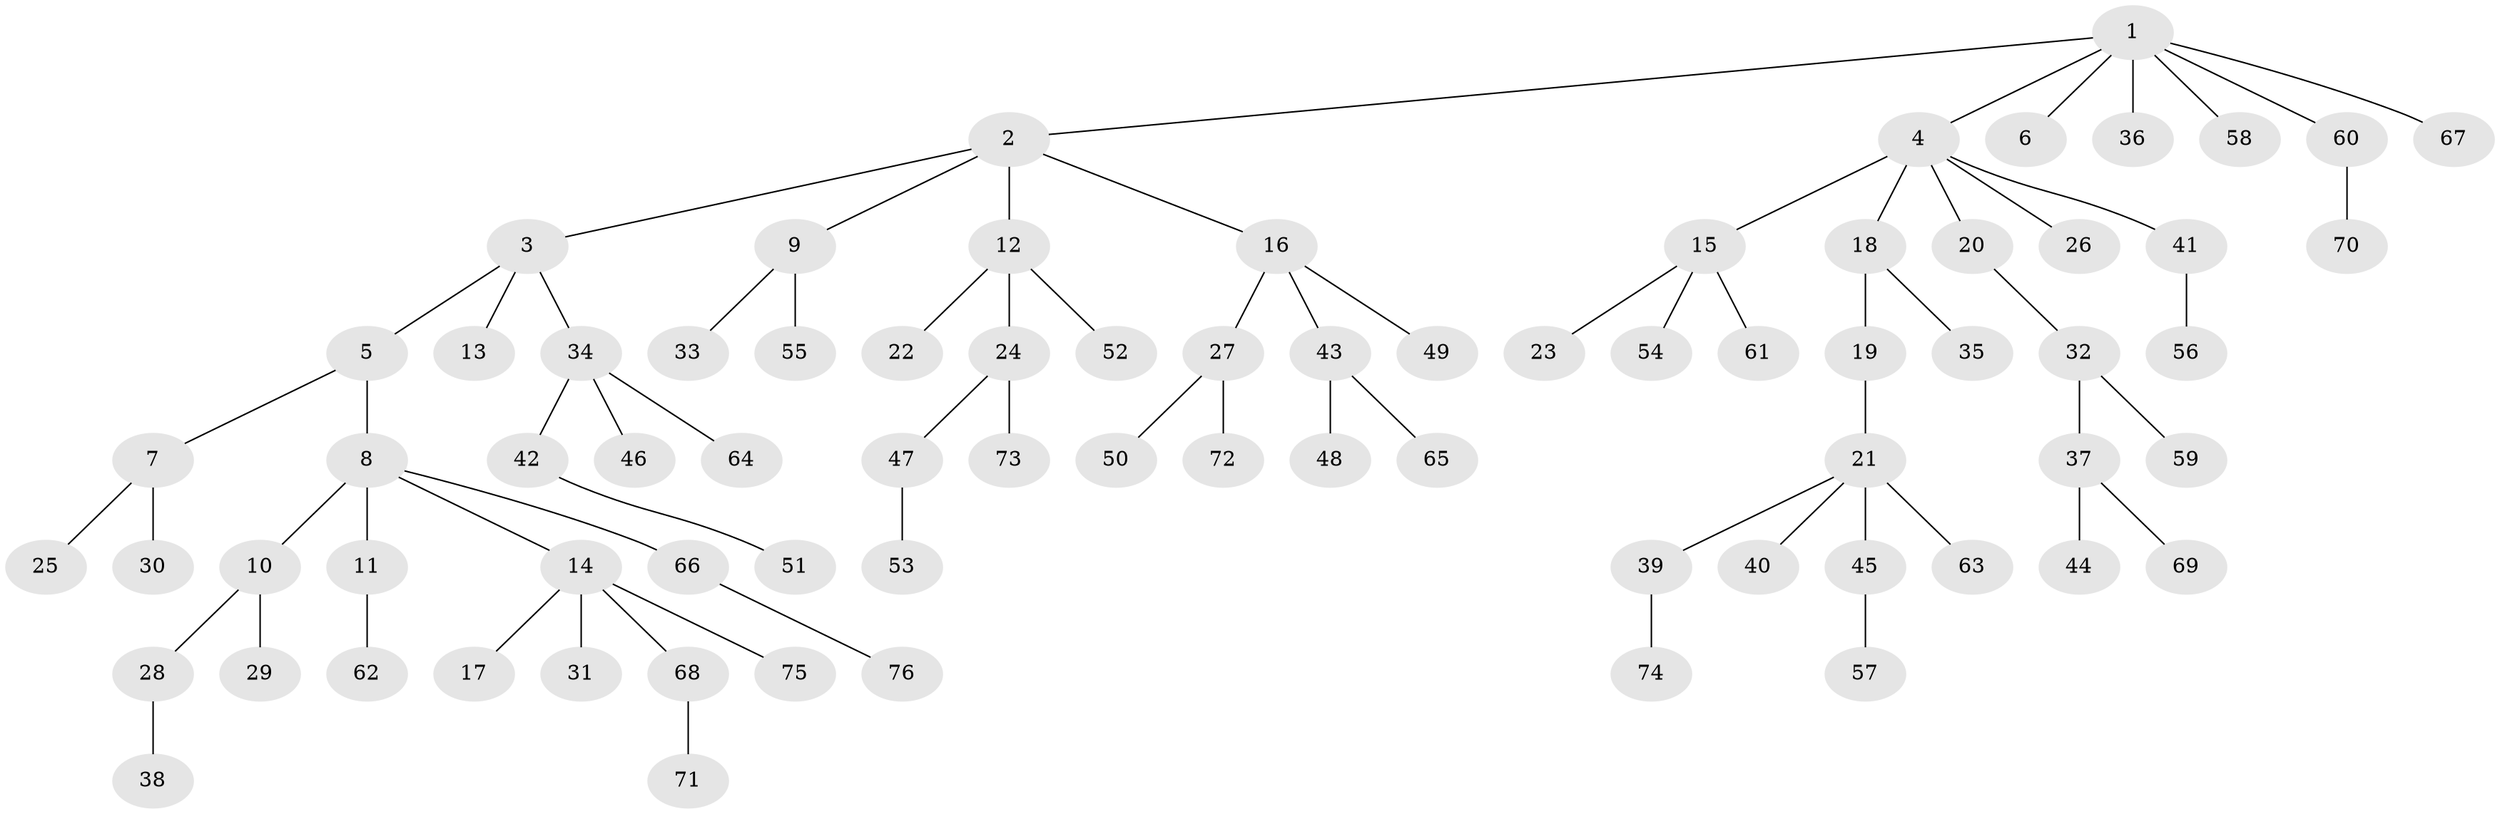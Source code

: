 // coarse degree distribution, {10: 0.02631578947368421, 4: 0.05263157894736842, 9: 0.02631578947368421, 1: 0.7105263157894737, 2: 0.07894736842105263, 3: 0.07894736842105263, 5: 0.02631578947368421}
// Generated by graph-tools (version 1.1) at 2025/19/03/04/25 18:19:17]
// undirected, 76 vertices, 75 edges
graph export_dot {
graph [start="1"]
  node [color=gray90,style=filled];
  1;
  2;
  3;
  4;
  5;
  6;
  7;
  8;
  9;
  10;
  11;
  12;
  13;
  14;
  15;
  16;
  17;
  18;
  19;
  20;
  21;
  22;
  23;
  24;
  25;
  26;
  27;
  28;
  29;
  30;
  31;
  32;
  33;
  34;
  35;
  36;
  37;
  38;
  39;
  40;
  41;
  42;
  43;
  44;
  45;
  46;
  47;
  48;
  49;
  50;
  51;
  52;
  53;
  54;
  55;
  56;
  57;
  58;
  59;
  60;
  61;
  62;
  63;
  64;
  65;
  66;
  67;
  68;
  69;
  70;
  71;
  72;
  73;
  74;
  75;
  76;
  1 -- 2;
  1 -- 4;
  1 -- 6;
  1 -- 36;
  1 -- 58;
  1 -- 60;
  1 -- 67;
  2 -- 3;
  2 -- 9;
  2 -- 12;
  2 -- 16;
  3 -- 5;
  3 -- 13;
  3 -- 34;
  4 -- 15;
  4 -- 18;
  4 -- 20;
  4 -- 26;
  4 -- 41;
  5 -- 7;
  5 -- 8;
  7 -- 25;
  7 -- 30;
  8 -- 10;
  8 -- 11;
  8 -- 14;
  8 -- 66;
  9 -- 33;
  9 -- 55;
  10 -- 28;
  10 -- 29;
  11 -- 62;
  12 -- 22;
  12 -- 24;
  12 -- 52;
  14 -- 17;
  14 -- 31;
  14 -- 68;
  14 -- 75;
  15 -- 23;
  15 -- 54;
  15 -- 61;
  16 -- 27;
  16 -- 43;
  16 -- 49;
  18 -- 19;
  18 -- 35;
  19 -- 21;
  20 -- 32;
  21 -- 39;
  21 -- 40;
  21 -- 45;
  21 -- 63;
  24 -- 47;
  24 -- 73;
  27 -- 50;
  27 -- 72;
  28 -- 38;
  32 -- 37;
  32 -- 59;
  34 -- 42;
  34 -- 46;
  34 -- 64;
  37 -- 44;
  37 -- 69;
  39 -- 74;
  41 -- 56;
  42 -- 51;
  43 -- 48;
  43 -- 65;
  45 -- 57;
  47 -- 53;
  60 -- 70;
  66 -- 76;
  68 -- 71;
}

